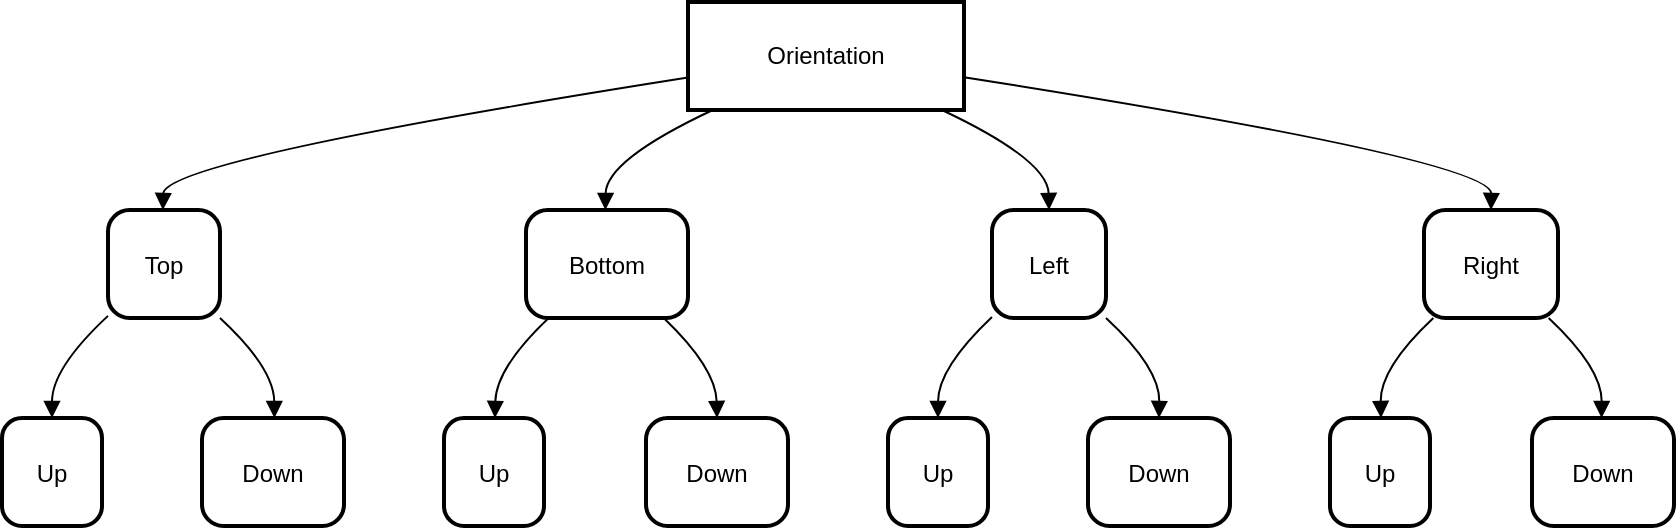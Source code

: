 <mxfile version="26.0.16">
  <diagram name="Trang-1" id="1-_-sObBTtGl5UMgMtCr">
    <mxGraphModel>
      <root>
        <mxCell id="0" />
        <mxCell id="1" parent="0" />
        <mxCell id="2" value="Orientation" style="whiteSpace=wrap;strokeWidth=2;" vertex="1" parent="1">
          <mxGeometry x="351" y="8" width="138" height="54" as="geometry" />
        </mxCell>
        <mxCell id="3" value="Top" style="rounded=1;arcSize=20;strokeWidth=2" vertex="1" parent="1">
          <mxGeometry x="61" y="112" width="56" height="54" as="geometry" />
        </mxCell>
        <mxCell id="4" value="Bottom" style="rounded=1;arcSize=20;strokeWidth=2" vertex="1" parent="1">
          <mxGeometry x="270" y="112" width="81" height="54" as="geometry" />
        </mxCell>
        <mxCell id="5" value="Left" style="rounded=1;arcSize=20;strokeWidth=2" vertex="1" parent="1">
          <mxGeometry x="503" y="112" width="57" height="54" as="geometry" />
        </mxCell>
        <mxCell id="6" value="Right" style="rounded=1;arcSize=20;strokeWidth=2" vertex="1" parent="1">
          <mxGeometry x="719" y="112" width="67" height="54" as="geometry" />
        </mxCell>
        <mxCell id="7" value="Up" style="rounded=1;arcSize=20;strokeWidth=2" vertex="1" parent="1">
          <mxGeometry x="8" y="216" width="50" height="54" as="geometry" />
        </mxCell>
        <mxCell id="8" value="Down" style="rounded=1;arcSize=20;strokeWidth=2" vertex="1" parent="1">
          <mxGeometry x="108" y="216" width="71" height="54" as="geometry" />
        </mxCell>
        <mxCell id="9" value="Up" style="rounded=1;arcSize=20;strokeWidth=2" vertex="1" parent="1">
          <mxGeometry x="229" y="216" width="50" height="54" as="geometry" />
        </mxCell>
        <mxCell id="10" value="Down" style="rounded=1;arcSize=20;strokeWidth=2" vertex="1" parent="1">
          <mxGeometry x="330" y="216" width="71" height="54" as="geometry" />
        </mxCell>
        <mxCell id="11" value="Up" style="rounded=1;arcSize=20;strokeWidth=2" vertex="1" parent="1">
          <mxGeometry x="451" y="216" width="50" height="54" as="geometry" />
        </mxCell>
        <mxCell id="12" value="Down" style="rounded=1;arcSize=20;strokeWidth=2" vertex="1" parent="1">
          <mxGeometry x="551" y="216" width="71" height="54" as="geometry" />
        </mxCell>
        <mxCell id="13" value="Up" style="rounded=1;arcSize=20;strokeWidth=2" vertex="1" parent="1">
          <mxGeometry x="672" y="216" width="50" height="54" as="geometry" />
        </mxCell>
        <mxCell id="14" value="Down" style="rounded=1;arcSize=20;strokeWidth=2" vertex="1" parent="1">
          <mxGeometry x="773" y="216" width="71" height="54" as="geometry" />
        </mxCell>
        <mxCell id="15" value="" style="curved=1;startArrow=none;endArrow=block;exitX=0;exitY=0.7;entryX=0.49;entryY=0;" edge="1" parent="1" source="2" target="3">
          <mxGeometry relative="1" as="geometry">
            <Array as="points">
              <mxPoint x="89" y="87" />
            </Array>
          </mxGeometry>
        </mxCell>
        <mxCell id="16" value="" style="curved=1;startArrow=none;endArrow=block;exitX=0.09;exitY=1;entryX=0.49;entryY=0;" edge="1" parent="1" source="2" target="4">
          <mxGeometry relative="1" as="geometry">
            <Array as="points">
              <mxPoint x="310" y="87" />
            </Array>
          </mxGeometry>
        </mxCell>
        <mxCell id="17" value="" style="curved=1;startArrow=none;endArrow=block;exitX=0.92;exitY=1;entryX=0.5;entryY=0;" edge="1" parent="1" source="2" target="5">
          <mxGeometry relative="1" as="geometry">
            <Array as="points">
              <mxPoint x="531" y="87" />
            </Array>
          </mxGeometry>
        </mxCell>
        <mxCell id="18" value="" style="curved=1;startArrow=none;endArrow=block;exitX=1.01;exitY=0.7;entryX=0.5;entryY=0;" edge="1" parent="1" source="2" target="6">
          <mxGeometry relative="1" as="geometry">
            <Array as="points">
              <mxPoint x="753" y="87" />
            </Array>
          </mxGeometry>
        </mxCell>
        <mxCell id="19" value="" style="curved=1;startArrow=none;endArrow=block;exitX=-0.01;exitY=0.99;entryX=0.5;entryY=0;" edge="1" parent="1" source="3" target="7">
          <mxGeometry relative="1" as="geometry">
            <Array as="points">
              <mxPoint x="33" y="191" />
            </Array>
          </mxGeometry>
        </mxCell>
        <mxCell id="20" value="" style="curved=1;startArrow=none;endArrow=block;exitX=0.99;exitY=0.99;entryX=0.51;entryY=0;" edge="1" parent="1" source="3" target="8">
          <mxGeometry relative="1" as="geometry">
            <Array as="points">
              <mxPoint x="144" y="191" />
            </Array>
          </mxGeometry>
        </mxCell>
        <mxCell id="21" value="" style="curved=1;startArrow=none;endArrow=block;exitX=0.14;exitY=1;entryX=0.51;entryY=0;" edge="1" parent="1" source="4" target="9">
          <mxGeometry relative="1" as="geometry">
            <Array as="points">
              <mxPoint x="255" y="191" />
            </Array>
          </mxGeometry>
        </mxCell>
        <mxCell id="22" value="" style="curved=1;startArrow=none;endArrow=block;exitX=0.85;exitY=1;entryX=0.5;entryY=0;" edge="1" parent="1" source="4" target="10">
          <mxGeometry relative="1" as="geometry">
            <Array as="points">
              <mxPoint x="365" y="191" />
            </Array>
          </mxGeometry>
        </mxCell>
        <mxCell id="23" value="" style="curved=1;startArrow=none;endArrow=block;exitX=0;exitY=0.99;entryX=0.5;entryY=0;" edge="1" parent="1" source="5" target="11">
          <mxGeometry relative="1" as="geometry">
            <Array as="points">
              <mxPoint x="476" y="191" />
            </Array>
          </mxGeometry>
        </mxCell>
        <mxCell id="24" value="" style="curved=1;startArrow=none;endArrow=block;exitX=0.99;exitY=0.99;entryX=0.5;entryY=0;" edge="1" parent="1" source="5" target="12">
          <mxGeometry relative="1" as="geometry">
            <Array as="points">
              <mxPoint x="587" y="191" />
            </Array>
          </mxGeometry>
        </mxCell>
        <mxCell id="25" value="" style="curved=1;startArrow=none;endArrow=block;exitX=0.07;exitY=1;entryX=0.51;entryY=0;" edge="1" parent="1" source="6" target="13">
          <mxGeometry relative="1" as="geometry">
            <Array as="points">
              <mxPoint x="697" y="191" />
            </Array>
          </mxGeometry>
        </mxCell>
        <mxCell id="26" value="" style="curved=1;startArrow=none;endArrow=block;exitX=0.93;exitY=1;entryX=0.49;entryY=0;" edge="1" parent="1" source="6" target="14">
          <mxGeometry relative="1" as="geometry">
            <Array as="points">
              <mxPoint x="808" y="191" />
            </Array>
          </mxGeometry>
        </mxCell>
      </root>
    </mxGraphModel>
  </diagram>
</mxfile>
